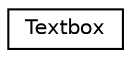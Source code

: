 digraph "Graphical Class Hierarchy"
{
 // LATEX_PDF_SIZE
  edge [fontname="Helvetica",fontsize="10",labelfontname="Helvetica",labelfontsize="10"];
  node [fontname="Helvetica",fontsize="10",shape=record];
  rankdir="LR";
  Node0 [label="Textbox",height=0.2,width=0.4,color="black", fillcolor="white", style="filled",URL="$class_textbox.html",tooltip="class for textbox"];
}
